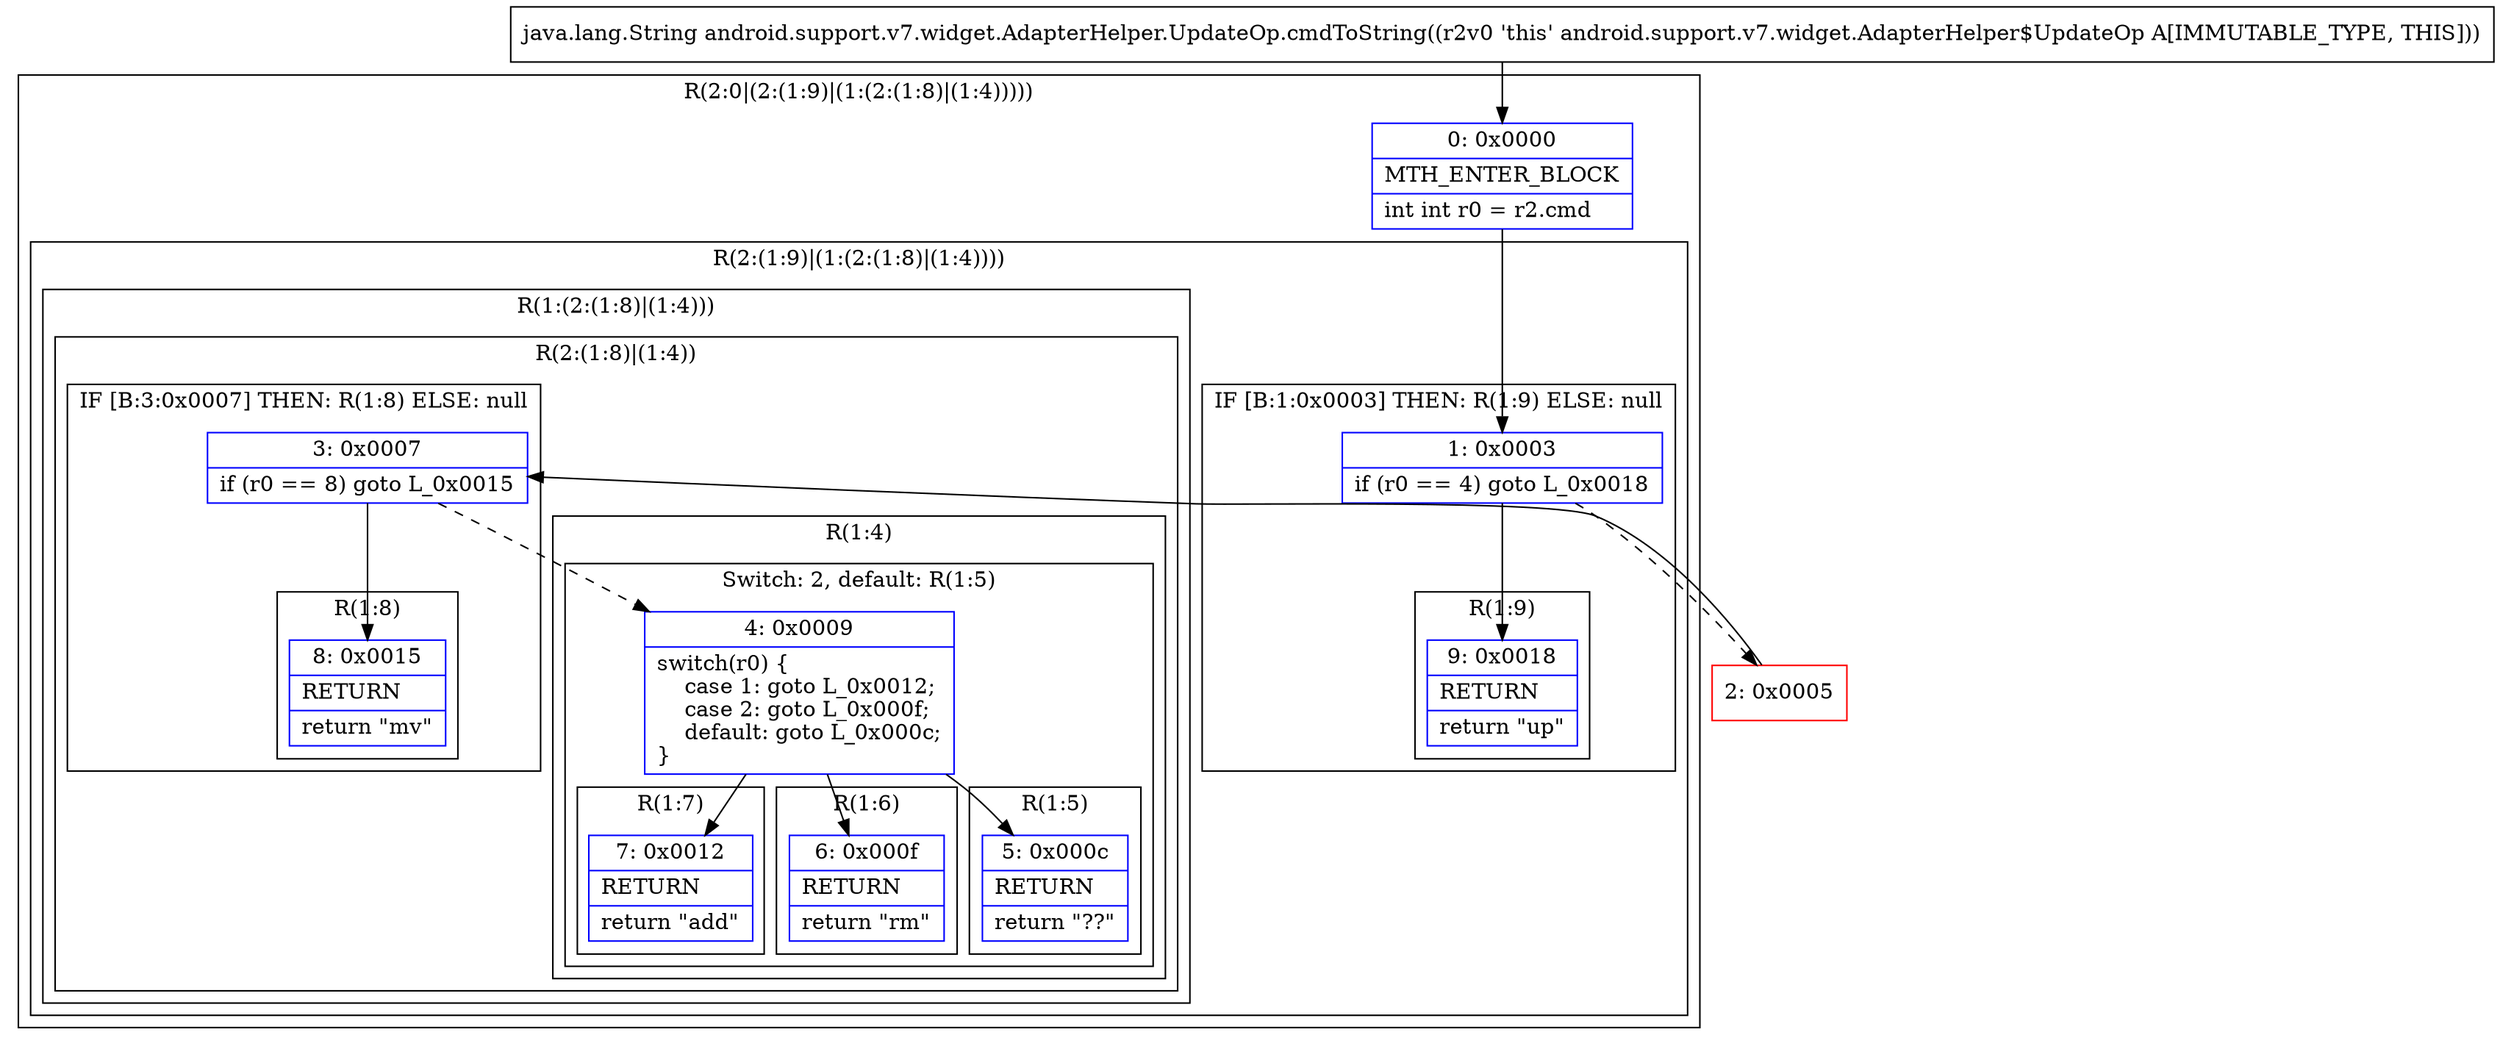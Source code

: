 digraph "CFG forandroid.support.v7.widget.AdapterHelper.UpdateOp.cmdToString()Ljava\/lang\/String;" {
subgraph cluster_Region_1326875802 {
label = "R(2:0|(2:(1:9)|(1:(2:(1:8)|(1:4)))))";
node [shape=record,color=blue];
Node_0 [shape=record,label="{0\:\ 0x0000|MTH_ENTER_BLOCK\l|int int r0 = r2.cmd\l}"];
subgraph cluster_Region_2107322996 {
label = "R(2:(1:9)|(1:(2:(1:8)|(1:4))))";
node [shape=record,color=blue];
subgraph cluster_IfRegion_1667498450 {
label = "IF [B:1:0x0003] THEN: R(1:9) ELSE: null";
node [shape=record,color=blue];
Node_1 [shape=record,label="{1\:\ 0x0003|if (r0 == 4) goto L_0x0018\l}"];
subgraph cluster_Region_1260747474 {
label = "R(1:9)";
node [shape=record,color=blue];
Node_9 [shape=record,label="{9\:\ 0x0018|RETURN\l|return \"up\"\l}"];
}
}
subgraph cluster_Region_2109921830 {
label = "R(1:(2:(1:8)|(1:4)))";
node [shape=record,color=blue];
subgraph cluster_Region_1508019282 {
label = "R(2:(1:8)|(1:4))";
node [shape=record,color=blue];
subgraph cluster_IfRegion_729858888 {
label = "IF [B:3:0x0007] THEN: R(1:8) ELSE: null";
node [shape=record,color=blue];
Node_3 [shape=record,label="{3\:\ 0x0007|if (r0 == 8) goto L_0x0015\l}"];
subgraph cluster_Region_2102271368 {
label = "R(1:8)";
node [shape=record,color=blue];
Node_8 [shape=record,label="{8\:\ 0x0015|RETURN\l|return \"mv\"\l}"];
}
}
subgraph cluster_Region_501029657 {
label = "R(1:4)";
node [shape=record,color=blue];
subgraph cluster_SwitchRegion_784609593 {
label = "Switch: 2, default: R(1:5)";
node [shape=record,color=blue];
Node_4 [shape=record,label="{4\:\ 0x0009|switch(r0) \{\l    case 1: goto L_0x0012;\l    case 2: goto L_0x000f;\l    default: goto L_0x000c;\l\}\l}"];
subgraph cluster_Region_1990586734 {
label = "R(1:7)";
node [shape=record,color=blue];
Node_7 [shape=record,label="{7\:\ 0x0012|RETURN\l|return \"add\"\l}"];
}
subgraph cluster_Region_996701172 {
label = "R(1:6)";
node [shape=record,color=blue];
Node_6 [shape=record,label="{6\:\ 0x000f|RETURN\l|return \"rm\"\l}"];
}
subgraph cluster_Region_910662476 {
label = "R(1:5)";
node [shape=record,color=blue];
Node_5 [shape=record,label="{5\:\ 0x000c|RETURN\l|return \"??\"\l}"];
}
}
}
}
}
}
}
Node_2 [shape=record,color=red,label="{2\:\ 0x0005}"];
MethodNode[shape=record,label="{java.lang.String android.support.v7.widget.AdapterHelper.UpdateOp.cmdToString((r2v0 'this' android.support.v7.widget.AdapterHelper$UpdateOp A[IMMUTABLE_TYPE, THIS])) }"];
MethodNode -> Node_0;
Node_0 -> Node_1;
Node_1 -> Node_2[style=dashed];
Node_1 -> Node_9;
Node_3 -> Node_4[style=dashed];
Node_3 -> Node_8;
Node_4 -> Node_5;
Node_4 -> Node_6;
Node_4 -> Node_7;
Node_2 -> Node_3;
}

